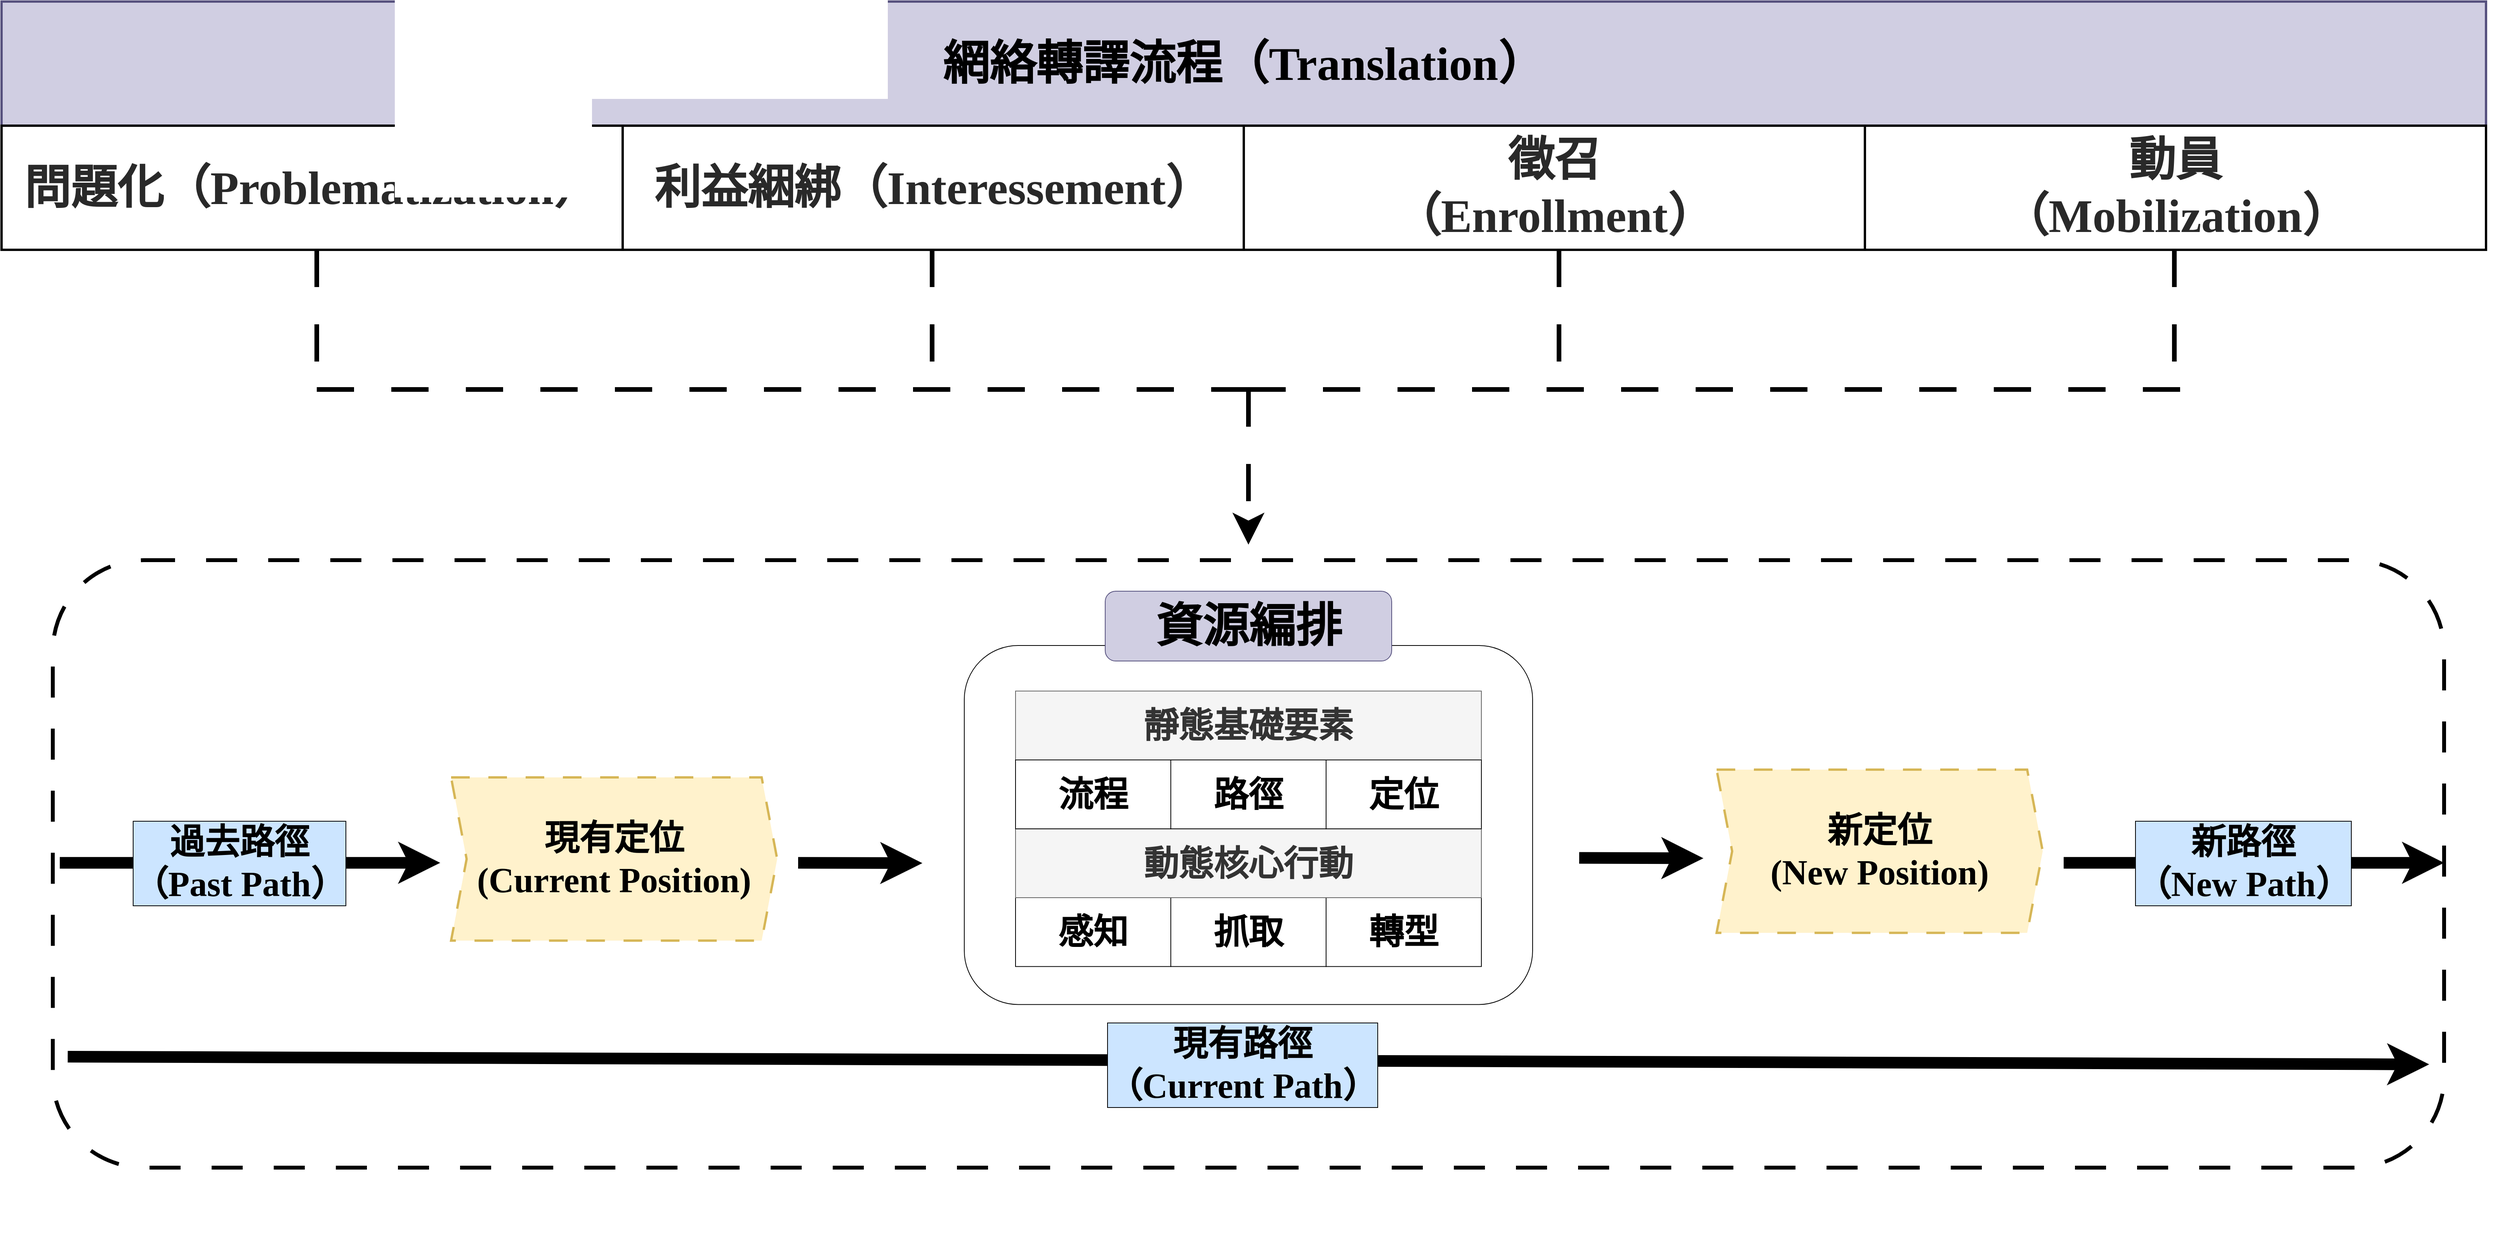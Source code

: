 <mxfile version="26.1.3">
  <diagram name="第1頁" id="wC7kurbf7wUDReqNRRzc">
    <mxGraphModel dx="4197" dy="2183" grid="1" gridSize="10" guides="1" tooltips="1" connect="1" arrows="1" fold="1" page="1" pageScale="1" pageWidth="1169" pageHeight="827" math="0" shadow="0">
      <root>
        <mxCell id="0" />
        <mxCell id="1" parent="0" />
        <mxCell id="01h_fH0Ezq0AhsoQUDCI-4" value="" style="group;movable=1;resizable=1;rotatable=1;deletable=1;editable=1;locked=0;connectable=1;" vertex="1" connectable="0" parent="1">
          <mxGeometry x="250" y="740" width="3120.77" height="1023" as="geometry" />
        </mxCell>
        <mxCell id="01h_fH0Ezq0AhsoQUDCI-25" value="" style="group" vertex="1" connectable="0" parent="01h_fH0Ezq0AhsoQUDCI-4">
          <mxGeometry x="-30" y="140" width="3080" height="783" as="geometry" />
        </mxCell>
        <mxCell id="01h_fH0Ezq0AhsoQUDCI-6" value="" style="rounded=1;whiteSpace=wrap;html=1;dashed=1;dashPattern=8 8;strokeWidth=5;movable=1;resizable=1;rotatable=1;deletable=1;editable=1;locked=0;connectable=1;" vertex="1" parent="01h_fH0Ezq0AhsoQUDCI-25">
          <mxGeometry width="3080" height="783" as="geometry" />
        </mxCell>
        <mxCell id="Bq2czI2fm5DyTAyvNpCL-30" value="" style="endArrow=classic;html=1;rounded=0;fontSize=45;strokeWidth=15;strokeColor=default;align=center;verticalAlign=middle;fontFamily=Helvetica;fontColor=default;labelBackgroundColor=default;" parent="01h_fH0Ezq0AhsoQUDCI-25" edge="1">
          <mxGeometry relative="1" as="geometry">
            <mxPoint x="9" y="390.07" as="sourcePoint" />
            <mxPoint x="499" y="390.07" as="targetPoint" />
          </mxGeometry>
        </mxCell>
        <mxCell id="Bq2czI2fm5DyTAyvNpCL-34" value="&lt;font face=&quot;標楷體&quot;&gt;&lt;span style=&quot;font-size: 45px;&quot;&gt;&lt;b&gt;過去路徑&lt;/b&gt;&lt;/span&gt;&lt;/font&gt;&lt;div&gt;&lt;font face=&quot;標楷體&quot;&gt;&lt;span style=&quot;font-size: 45px;&quot;&gt;&lt;b&gt;（Past Path）&lt;/b&gt;&lt;/span&gt;&lt;/font&gt;&lt;/div&gt;" style="edgeLabel;html=1;align=center;verticalAlign=middle;resizable=1;points=[];labelBorderColor=default;textShadow=0;movable=1;rotatable=1;deletable=1;editable=1;locked=0;connectable=1;rounded=0;strokeColor=default;strokeWidth=15;fontFamily=Helvetica;fontSize=45;fontColor=default;labelBackgroundColor=#CCE5FF;fillColor=none;gradientColor=none;" parent="Bq2czI2fm5DyTAyvNpCL-30" vertex="1" connectable="0">
          <mxGeometry x="-0.009" y="-1" relative="1" as="geometry">
            <mxPoint x="-12" y="-1" as="offset" />
          </mxGeometry>
        </mxCell>
        <mxCell id="Bq2czI2fm5DyTAyvNpCL-73" value="" style="endArrow=classic;html=1;rounded=0;fontSize=45;strokeWidth=15;" parent="01h_fH0Ezq0AhsoQUDCI-25" edge="1">
          <mxGeometry relative="1" as="geometry">
            <mxPoint x="19.23" y="640" as="sourcePoint" />
            <mxPoint x="3060.77" y="649.92" as="targetPoint" />
          </mxGeometry>
        </mxCell>
        <mxCell id="Bq2czI2fm5DyTAyvNpCL-74" value="Label" style="edgeLabel;resizable=0;html=1;;align=center;verticalAlign=middle;movable=0;rotatable=0;deletable=0;editable=0;locked=1;connectable=0;" parent="Bq2czI2fm5DyTAyvNpCL-73" connectable="0" vertex="1">
          <mxGeometry relative="1" as="geometry" />
        </mxCell>
        <mxCell id="Bq2czI2fm5DyTAyvNpCL-75" value="Text" style="edgeLabel;html=1;align=center;verticalAlign=middle;resizable=0;points=[];movable=0;rotatable=0;deletable=0;editable=0;locked=1;connectable=0;" parent="Bq2czI2fm5DyTAyvNpCL-73" vertex="1" connectable="0">
          <mxGeometry x="-0.018" y="2" relative="1" as="geometry">
            <mxPoint x="-1" as="offset" />
          </mxGeometry>
        </mxCell>
        <mxCell id="Bq2czI2fm5DyTAyvNpCL-76" value="&lt;font face=&quot;標楷體&quot;&gt;&lt;span style=&quot;font-size: 45px;&quot;&gt;&lt;b&gt;現有路徑&lt;/b&gt;&lt;/span&gt;&lt;/font&gt;&lt;div&gt;&lt;font face=&quot;標楷體&quot;&gt;&lt;span style=&quot;font-size: 45px;&quot;&gt;&lt;b&gt;（Current Path）&lt;/b&gt;&lt;/span&gt;&lt;/font&gt;&lt;/div&gt;" style="edgeLabel;html=1;align=center;verticalAlign=middle;resizable=1;points=[];labelBorderColor=default;movable=1;rotatable=1;deletable=1;editable=1;locked=0;connectable=1;rounded=0;strokeColor=default;strokeWidth=15;fontFamily=Helvetica;fontSize=45;fontColor=default;labelBackgroundColor=#CCE5FF;fillColor=none;gradientColor=none;" parent="Bq2czI2fm5DyTAyvNpCL-73" vertex="1" connectable="0">
          <mxGeometry x="-0.009" y="-1" relative="1" as="geometry">
            <mxPoint x="6" y="4" as="offset" />
          </mxGeometry>
        </mxCell>
        <mxCell id="Bq2czI2fm5DyTAyvNpCL-94" value="新定位&lt;div&gt;(New Position)&lt;/div&gt;" style="shape=step;perimeter=stepPerimeter;whiteSpace=wrap;html=1;fixedSize=1;fontSize=45;fontStyle=1;fontFamily=標楷體;dashed=1;dashPattern=8 8;strokeWidth=3;movable=1;resizable=1;rotatable=1;deletable=1;editable=1;locked=0;connectable=1;strokeColor=#d6b656;align=center;verticalAlign=middle;fillColor=#fff2cc;" parent="01h_fH0Ezq0AhsoQUDCI-25" vertex="1">
          <mxGeometry x="2143" y="270" width="420" height="210.38" as="geometry" />
        </mxCell>
        <mxCell id="Bq2czI2fm5DyTAyvNpCL-98" value="" style="endArrow=classic;html=1;rounded=0;fontSize=45;strokeWidth=15;strokeColor=default;align=center;verticalAlign=middle;fontFamily=Helvetica;fontColor=default;labelBackgroundColor=default;" parent="01h_fH0Ezq0AhsoQUDCI-25" edge="1">
          <mxGeometry relative="1" as="geometry">
            <mxPoint x="2590" y="390.07" as="sourcePoint" />
            <mxPoint x="3080" y="390.07" as="targetPoint" />
          </mxGeometry>
        </mxCell>
        <mxCell id="Bq2czI2fm5DyTAyvNpCL-99" value="&lt;font face=&quot;標楷體&quot;&gt;&lt;span style=&quot;font-size: 45px;&quot;&gt;&lt;b&gt;新路徑&lt;/b&gt;&lt;/span&gt;&lt;/font&gt;&lt;div&gt;&lt;font face=&quot;標楷體&quot;&gt;&lt;span style=&quot;font-size: 45px;&quot;&gt;&lt;b&gt;（New Path）&lt;/b&gt;&lt;/span&gt;&lt;/font&gt;&lt;/div&gt;" style="edgeLabel;html=1;align=center;verticalAlign=middle;resizable=1;points=[];labelBorderColor=default;textShadow=0;movable=1;rotatable=1;deletable=1;editable=1;locked=0;connectable=1;rounded=0;strokeColor=default;strokeWidth=15;fontFamily=Helvetica;fontSize=45;fontColor=default;labelBackgroundColor=#CCE5FF;fillColor=none;gradientColor=none;" parent="Bq2czI2fm5DyTAyvNpCL-98" vertex="1" connectable="0">
          <mxGeometry x="-0.009" y="-1" relative="1" as="geometry">
            <mxPoint x="-12" y="-1" as="offset" />
          </mxGeometry>
        </mxCell>
        <mxCell id="01h_fH0Ezq0AhsoQUDCI-16" value="" style="endArrow=classic;html=1;rounded=0;strokeColor=default;strokeWidth=15;align=center;verticalAlign=middle;fontFamily=Helvetica;fontSize=45;fontColor=default;labelBackgroundColor=default;" edge="1" parent="01h_fH0Ezq0AhsoQUDCI-25">
          <mxGeometry width="50" height="50" relative="1" as="geometry">
            <mxPoint x="960" y="390.07" as="sourcePoint" />
            <mxPoint x="1120" y="390.56" as="targetPoint" />
          </mxGeometry>
        </mxCell>
        <mxCell id="Bq2czI2fm5DyTAyvNpCL-93" value="現有定位&lt;div&gt;(Current Position)&lt;/div&gt;" style="shape=step;perimeter=stepPerimeter;whiteSpace=wrap;html=1;fixedSize=1;fontSize=45;fontStyle=1;fontFamily=標楷體;dashed=1;dashPattern=8 8;strokeColor=#d6b656;strokeWidth=3;align=center;verticalAlign=middle;fillColor=#fff2cc;movable=1;resizable=1;rotatable=1;deletable=1;editable=1;locked=0;connectable=1;" parent="01h_fH0Ezq0AhsoQUDCI-25" vertex="1">
          <mxGeometry x="513" y="280" width="420" height="210.38" as="geometry" />
        </mxCell>
        <mxCell id="01h_fH0Ezq0AhsoQUDCI-22" value="" style="endArrow=classic;html=1;rounded=0;strokeColor=default;strokeWidth=15;align=center;verticalAlign=middle;fontFamily=Helvetica;fontSize=45;fontColor=default;labelBackgroundColor=default;" edge="1" parent="01h_fH0Ezq0AhsoQUDCI-25">
          <mxGeometry width="50" height="50" relative="1" as="geometry">
            <mxPoint x="1966" y="383.76" as="sourcePoint" />
            <mxPoint x="2126" y="384.25" as="targetPoint" />
          </mxGeometry>
        </mxCell>
        <mxCell id="01h_fH0Ezq0AhsoQUDCI-14" value="" style="group;rounded=1;" vertex="1" connectable="0" parent="01h_fH0Ezq0AhsoQUDCI-25">
          <mxGeometry x="1174" y="40" width="732" height="532.73" as="geometry" />
        </mxCell>
        <mxCell id="Bq2czI2fm5DyTAyvNpCL-82" value="" style="rounded=1;whiteSpace=wrap;html=1;movable=1;resizable=1;rotatable=1;deletable=1;editable=1;locked=0;connectable=1;" parent="01h_fH0Ezq0AhsoQUDCI-14" vertex="1">
          <mxGeometry y="70" width="732" height="462.73" as="geometry" />
        </mxCell>
        <mxCell id="01h_fH0Ezq0AhsoQUDCI-13" value="&lt;font style=&quot;font-size: 60px;&quot;&gt;&lt;span style=&quot;font-weight: 700;&quot;&gt;&lt;font style=&quot;&quot; face=&quot;標楷體&quot;&gt;資源&lt;/font&gt;&lt;/span&gt;&lt;span style=&quot;font-family: 標楷體; font-weight: 700; background-color: transparent; color: light-dark(rgb(0, 0, 0), rgb(255, 255, 255));&quot;&gt;編排&lt;/span&gt;&lt;/font&gt;" style="rounded=1;whiteSpace=wrap;html=1;strokeColor=#56517e;fillColor=#d0cee2;" vertex="1" parent="01h_fH0Ezq0AhsoQUDCI-14">
          <mxGeometry x="181.5" width="369" height="90" as="geometry" />
        </mxCell>
        <mxCell id="Bq2czI2fm5DyTAyvNpCL-53" value="" style="group;movable=1;resizable=1;rotatable=1;deletable=1;editable=1;locked=0;connectable=1;rounded=0;" parent="01h_fH0Ezq0AhsoQUDCI-14" vertex="1" connectable="0">
          <mxGeometry x="66" y="306.252" width="600" height="177.528" as="geometry" />
        </mxCell>
        <mxCell id="Bq2czI2fm5DyTAyvNpCL-55" value="&lt;font face=&quot;標楷體&quot; style=&quot;font-size: 45px;&quot;&gt;&lt;b&gt;感知&lt;/b&gt;&lt;/font&gt;" style="rounded=0;whiteSpace=wrap;html=1;movable=0;resizable=0;rotatable=0;deletable=0;editable=0;locked=1;connectable=0;" parent="Bq2czI2fm5DyTAyvNpCL-53" vertex="1">
          <mxGeometry y="88.764" width="200" height="88.764" as="geometry" />
        </mxCell>
        <mxCell id="Bq2czI2fm5DyTAyvNpCL-56" value="&lt;font face=&quot;標楷體&quot; style=&quot;font-size: 45px;&quot;&gt;&lt;b&gt;轉型&lt;/b&gt;&lt;/font&gt;" style="rounded=0;whiteSpace=wrap;html=1;movable=0;resizable=0;rotatable=0;deletable=0;editable=0;locked=1;connectable=0;" parent="Bq2czI2fm5DyTAyvNpCL-53" vertex="1">
          <mxGeometry x="400" y="88.764" width="200" height="88.764" as="geometry" />
        </mxCell>
        <mxCell id="Bq2czI2fm5DyTAyvNpCL-57" value="&lt;font face=&quot;標楷體&quot;&gt;&lt;span style=&quot;font-size: 45px;&quot;&gt;&lt;b&gt;抓取&lt;/b&gt;&lt;/span&gt;&lt;/font&gt;" style="rounded=0;whiteSpace=wrap;html=1;movable=0;resizable=0;rotatable=0;deletable=0;editable=0;locked=1;connectable=0;" parent="Bq2czI2fm5DyTAyvNpCL-53" vertex="1">
          <mxGeometry x="200" y="88.764" width="200" height="88.764" as="geometry" />
        </mxCell>
        <mxCell id="Bq2czI2fm5DyTAyvNpCL-54" value="&lt;b&gt;動態核心行動&lt;/b&gt;" style="rounded=0;whiteSpace=wrap;html=1;fontSize=45;fontFamily=標楷體;movable=1;resizable=1;rotatable=1;deletable=1;editable=1;locked=0;connectable=1;fillColor=#f5f5f5;fontColor=#333333;strokeColor=#666666;" parent="Bq2czI2fm5DyTAyvNpCL-53" vertex="1">
          <mxGeometry width="600" height="88.764" as="geometry" />
        </mxCell>
        <mxCell id="Bq2czI2fm5DyTAyvNpCL-51" value="" style="group;movable=0;resizable=0;rotatable=0;deletable=0;editable=0;locked=1;connectable=0;" parent="Bq2czI2fm5DyTAyvNpCL-53" vertex="1" connectable="0">
          <mxGeometry y="-177.527" width="600" height="177.528" as="geometry" />
        </mxCell>
        <mxCell id="Bq2czI2fm5DyTAyvNpCL-35" value="&lt;b&gt;靜態基礎要素&lt;/b&gt;" style="rounded=0;whiteSpace=wrap;html=1;fontSize=45;fontFamily=標楷體;movable=1;resizable=1;rotatable=1;deletable=1;editable=1;locked=0;connectable=1;fillColor=#f5f5f5;fontColor=#333333;strokeColor=#666666;" parent="Bq2czI2fm5DyTAyvNpCL-51" vertex="1">
          <mxGeometry width="600" height="88.764" as="geometry" />
        </mxCell>
        <mxCell id="Bq2czI2fm5DyTAyvNpCL-37" value="&lt;font face=&quot;標楷體&quot; style=&quot;font-size: 45px;&quot;&gt;&lt;b&gt;流程&lt;/b&gt;&lt;/font&gt;" style="rounded=0;whiteSpace=wrap;html=1;movable=0;resizable=0;rotatable=0;deletable=0;editable=0;locked=1;connectable=0;" parent="Bq2czI2fm5DyTAyvNpCL-51" vertex="1">
          <mxGeometry y="88.764" width="200" height="88.764" as="geometry" />
        </mxCell>
        <mxCell id="Bq2czI2fm5DyTAyvNpCL-38" value="&lt;font face=&quot;標楷體&quot; style=&quot;font-size: 45px;&quot;&gt;&lt;b&gt;定位&lt;/b&gt;&lt;/font&gt;" style="rounded=0;whiteSpace=wrap;html=1;movable=1;resizable=1;rotatable=1;deletable=1;editable=1;locked=0;connectable=1;" parent="Bq2czI2fm5DyTAyvNpCL-51" vertex="1">
          <mxGeometry x="400" y="88.764" width="200" height="88.764" as="geometry" />
        </mxCell>
        <mxCell id="Bq2czI2fm5DyTAyvNpCL-39" value="&lt;font face=&quot;標楷體&quot;&gt;&lt;span style=&quot;font-size: 45px;&quot;&gt;&lt;b&gt;路徑&lt;/b&gt;&lt;/span&gt;&lt;/font&gt;" style="rounded=0;whiteSpace=wrap;html=1;movable=0;resizable=0;rotatable=0;deletable=0;editable=0;locked=1;connectable=0;" parent="Bq2czI2fm5DyTAyvNpCL-51" vertex="1">
          <mxGeometry x="200" y="88.764" width="200" height="88.764" as="geometry" />
        </mxCell>
        <mxCell id="01h_fH0Ezq0AhsoQUDCI-51" value="" style="group" vertex="1" connectable="0" parent="1">
          <mxGeometry x="154" y="160" width="3200" height="700" as="geometry" />
        </mxCell>
        <mxCell id="Bq2czI2fm5DyTAyvNpCL-4" value="&lt;div&gt;&lt;font&gt;&lt;b&gt;&lt;span style=&quot;font-family: 標楷體; background-color: transparent; color: light-dark(rgb(0, 0, 0), rgb(255, 255, 255));&quot;&gt;網絡轉譯流程（&lt;/span&gt;&lt;span style=&quot;background-color: transparent; color: light-dark(rgb(0, 0, 0), rgb(255, 255, 255)); font-family: 標楷體;&quot;&gt;Translation）&lt;/span&gt;&lt;/b&gt;&lt;/font&gt;&lt;/div&gt;" style="rounded=0;whiteSpace=wrap;html=1;movable=1;resizable=1;rotatable=1;deletable=1;editable=1;locked=0;connectable=1;align=center;strokeColor=#56517e;strokeWidth=3;verticalAlign=middle;fontFamily=Helvetica;fontSize=60;fillColor=#d0cee2;" parent="01h_fH0Ezq0AhsoQUDCI-51" vertex="1">
          <mxGeometry width="3200" height="160" as="geometry" />
        </mxCell>
        <mxCell id="Bq2czI2fm5DyTAyvNpCL-8" value="&lt;div&gt;&lt;span id=&quot;docs-internal-guid-ae83f5a6-7fff-8fde-e0c6-65114a091cd3&quot;&gt;&lt;span style=&quot;color: rgb(41, 41, 41); background-color: rgb(255, 255, 255); font-weight: 700; font-variant-numeric: normal; font-variant-east-asian: normal; font-variant-alternates: normal; font-variant-position: normal; font-variant-emoji: normal; vertical-align: baseline; white-space-collapse: preserve;&quot;&gt;&lt;font face=&quot;標楷體&quot;&gt;利益綑綁（Interessement）&lt;/font&gt;&lt;/span&gt;&lt;/span&gt;&lt;/div&gt;" style="rounded=0;whiteSpace=wrap;html=1;movable=1;resizable=1;rotatable=1;deletable=1;editable=1;locked=0;connectable=1;flipH=1;strokeColor=default;align=center;verticalAlign=middle;fontFamily=Helvetica;fontSize=60;fontColor=default;fillColor=default;strokeWidth=3;" parent="01h_fH0Ezq0AhsoQUDCI-51" vertex="1">
          <mxGeometry x="800" y="159.995" width="800" height="160" as="geometry" />
        </mxCell>
        <mxCell id="Bq2czI2fm5DyTAyvNpCL-9" value="&lt;div&gt;&lt;span id=&quot;docs-internal-guid-02cee520-7fff-a714-8f82-c0ed73381c71&quot;&gt;&lt;span style=&quot;color: rgb(41, 41, 41); background-color: rgb(255, 255, 255); font-weight: 700; font-variant-numeric: normal; font-variant-east-asian: normal; font-variant-alternates: normal; font-variant-position: normal; font-variant-emoji: normal; vertical-align: baseline; white-space-collapse: preserve;&quot;&gt;&lt;font face=&quot;標楷體&quot;&gt;徵召&lt;/font&gt;&lt;/span&gt;&lt;/span&gt;&lt;/div&gt;&lt;div&gt;&lt;span&gt;&lt;span style=&quot;color: rgb(41, 41, 41); background-color: rgb(255, 255, 255); font-weight: 700; font-variant-numeric: normal; font-variant-east-asian: normal; font-variant-alternates: normal; font-variant-position: normal; font-variant-emoji: normal; vertical-align: baseline; white-space-collapse: preserve;&quot;&gt;&lt;font face=&quot;標楷體&quot;&gt;（Enrollment）&lt;/font&gt;&lt;/span&gt;&lt;/span&gt;&lt;/div&gt;" style="rounded=0;whiteSpace=wrap;html=1;movable=1;resizable=1;rotatable=1;deletable=1;editable=1;locked=0;connectable=1;flipH=1;strokeColor=default;align=center;verticalAlign=middle;fontFamily=Helvetica;fontSize=60;fontColor=default;fillColor=default;strokeWidth=3;" parent="01h_fH0Ezq0AhsoQUDCI-51" vertex="1">
          <mxGeometry x="1600" y="159.995" width="800" height="160" as="geometry" />
        </mxCell>
        <mxCell id="Bq2czI2fm5DyTAyvNpCL-10" value="&lt;div&gt;&lt;span id=&quot;docs-internal-guid-2bd36903-7fff-b662-3506-067318d8adca&quot;&gt;&lt;span style=&quot;font-family: DFKai-SB; color: rgb(41, 41, 41); background-color: rgb(255, 255, 255); font-weight: 700; font-variant-numeric: normal; font-variant-east-asian: normal; font-variant-alternates: normal; font-variant-position: normal; font-variant-emoji: normal; vertical-align: baseline; white-space-collapse: preserve;&quot;&gt;&lt;font&gt;動員&lt;/font&gt;&lt;/span&gt;&lt;/span&gt;&lt;/div&gt;&lt;div&gt;&lt;span&gt;&lt;span style=&quot;font-family: DFKai-SB; color: rgb(41, 41, 41); background-color: rgb(255, 255, 255); font-weight: 700; font-variant-numeric: normal; font-variant-east-asian: normal; font-variant-alternates: normal; font-variant-position: normal; font-variant-emoji: normal; vertical-align: baseline; white-space-collapse: preserve;&quot;&gt;&lt;font&gt;（Mobilization）&lt;/font&gt;&lt;/span&gt;&lt;/span&gt;&lt;/div&gt;" style="rounded=0;whiteSpace=wrap;html=1;movable=1;resizable=1;rotatable=1;deletable=1;editable=1;locked=0;connectable=1;flipH=1;strokeColor=default;align=center;verticalAlign=middle;fontFamily=Helvetica;fontSize=60;fontColor=default;fillColor=default;strokeWidth=3;" parent="01h_fH0Ezq0AhsoQUDCI-51" vertex="1">
          <mxGeometry x="2400.0" y="159.995" width="800" height="160" as="geometry" />
        </mxCell>
        <mxCell id="Bq2czI2fm5DyTAyvNpCL-11" value="&lt;div&gt;&lt;b&gt;&lt;font face=&quot;標楷體&quot;&gt;&lt;span id=&quot;docs-internal-guid-4d6b0944-7fff-3b9e-f96f-b2088e79abd8&quot;&gt;&lt;span style=&quot;color: rgb(41, 41, 41); background-color: rgb(255, 255, 255); font-variant-numeric: normal; font-variant-east-asian: normal; font-variant-alternates: normal; font-variant-position: normal; font-variant-emoji: normal; vertical-align: baseline; white-space-collapse: preserve;&quot;&gt;問題化&lt;/span&gt;&lt;/span&gt;&lt;span style=&quot;background-color: rgb(255, 255, 255); color: rgb(41, 41, 41); white-space-collapse: preserve;&quot;&gt;（Problematization）&lt;/span&gt;&lt;/font&gt;&lt;/b&gt;&lt;/div&gt;" style="rounded=0;whiteSpace=wrap;html=1;movable=1;resizable=1;rotatable=1;deletable=1;editable=1;locked=0;connectable=1;flipH=1;fontSize=60;align=center;strokeColor=default;strokeWidth=3;verticalAlign=middle;fontFamily=Helvetica;fontColor=default;fillColor=default;" parent="01h_fH0Ezq0AhsoQUDCI-51" vertex="1">
          <mxGeometry y="159.995" width="800" height="160" as="geometry" />
        </mxCell>
        <mxCell id="01h_fH0Ezq0AhsoQUDCI-42" value="" style="endArrow=none;dashed=1;html=1;rounded=0;dashPattern=8 8;strokeColor=default;strokeWidth=6;align=center;verticalAlign=middle;fontFamily=Helvetica;fontSize=45;fontColor=default;labelBackgroundColor=default;endSize=5;startFill=0;endFill=1;" edge="1" parent="01h_fH0Ezq0AhsoQUDCI-51">
          <mxGeometry width="50" height="50" relative="1" as="geometry">
            <mxPoint x="1198.57" y="320" as="sourcePoint" />
            <mxPoint x="1198.57" y="480" as="targetPoint" />
          </mxGeometry>
        </mxCell>
        <mxCell id="01h_fH0Ezq0AhsoQUDCI-43" value="" style="endArrow=none;dashed=1;html=1;rounded=0;dashPattern=8 8;strokeColor=default;strokeWidth=6;align=center;verticalAlign=middle;fontFamily=Helvetica;fontSize=45;fontColor=default;labelBackgroundColor=default;endSize=5;endFill=1;startFill=0;" edge="1" parent="01h_fH0Ezq0AhsoQUDCI-51">
          <mxGeometry width="50" height="50" relative="1" as="geometry">
            <mxPoint x="2006" y="320" as="sourcePoint" />
            <mxPoint x="2006" y="480" as="targetPoint" />
          </mxGeometry>
        </mxCell>
        <mxCell id="01h_fH0Ezq0AhsoQUDCI-44" value="" style="endArrow=none;dashed=1;html=1;rounded=0;dashPattern=8 8;strokeColor=default;strokeWidth=6;align=center;verticalAlign=middle;fontFamily=Helvetica;fontSize=45;fontColor=default;labelBackgroundColor=default;endSize=5;endFill=1;startFill=0;" edge="1" parent="01h_fH0Ezq0AhsoQUDCI-51">
          <mxGeometry width="50" height="50" relative="1" as="geometry">
            <mxPoint x="2798.57" y="320" as="sourcePoint" />
            <mxPoint x="2798.57" y="480" as="targetPoint" />
          </mxGeometry>
        </mxCell>
        <mxCell id="01h_fH0Ezq0AhsoQUDCI-45" value="" style="endArrow=none;dashed=1;html=1;rounded=0;dashPattern=8 8;strokeColor=default;strokeWidth=6;align=center;verticalAlign=middle;fontFamily=Helvetica;fontSize=45;fontColor=default;labelBackgroundColor=default;endSize=5;startFill=0;endFill=1;" edge="1" parent="01h_fH0Ezq0AhsoQUDCI-51">
          <mxGeometry width="50" height="50" relative="1" as="geometry">
            <mxPoint x="406" y="320" as="sourcePoint" />
            <mxPoint x="406" y="480" as="targetPoint" />
          </mxGeometry>
        </mxCell>
        <mxCell id="01h_fH0Ezq0AhsoQUDCI-46" value="" style="endArrow=none;dashed=1;html=1;rounded=0;dashPattern=8 8;strokeColor=default;strokeWidth=6;align=center;verticalAlign=middle;fontFamily=Helvetica;fontSize=45;fontColor=default;labelBackgroundColor=default;endSize=5;startFill=0;" edge="1" parent="01h_fH0Ezq0AhsoQUDCI-51">
          <mxGeometry width="50" height="50" relative="1" as="geometry">
            <mxPoint x="406" y="500" as="sourcePoint" />
            <mxPoint x="1606" y="500" as="targetPoint" />
          </mxGeometry>
        </mxCell>
        <mxCell id="01h_fH0Ezq0AhsoQUDCI-47" value="" style="endArrow=classic;dashed=1;html=1;rounded=0;dashPattern=8 8;strokeColor=default;strokeWidth=6;align=center;verticalAlign=middle;fontFamily=Helvetica;fontSize=45;fontColor=default;labelBackgroundColor=default;endSize=22;" edge="1" parent="01h_fH0Ezq0AhsoQUDCI-51">
          <mxGeometry width="50" height="50" relative="1" as="geometry">
            <mxPoint x="1606" y="500" as="sourcePoint" />
            <mxPoint x="1606" y="700" as="targetPoint" />
          </mxGeometry>
        </mxCell>
        <mxCell id="01h_fH0Ezq0AhsoQUDCI-50" value="" style="endArrow=none;dashed=1;html=1;rounded=0;dashPattern=8 8;strokeColor=default;strokeWidth=6;align=center;verticalAlign=middle;fontFamily=Helvetica;fontSize=45;fontColor=default;labelBackgroundColor=default;endSize=5;startFill=0;" edge="1" parent="01h_fH0Ezq0AhsoQUDCI-51">
          <mxGeometry width="50" height="50" relative="1" as="geometry">
            <mxPoint x="1606" y="500" as="sourcePoint" />
            <mxPoint x="2806" y="500" as="targetPoint" />
          </mxGeometry>
        </mxCell>
      </root>
    </mxGraphModel>
  </diagram>
</mxfile>
